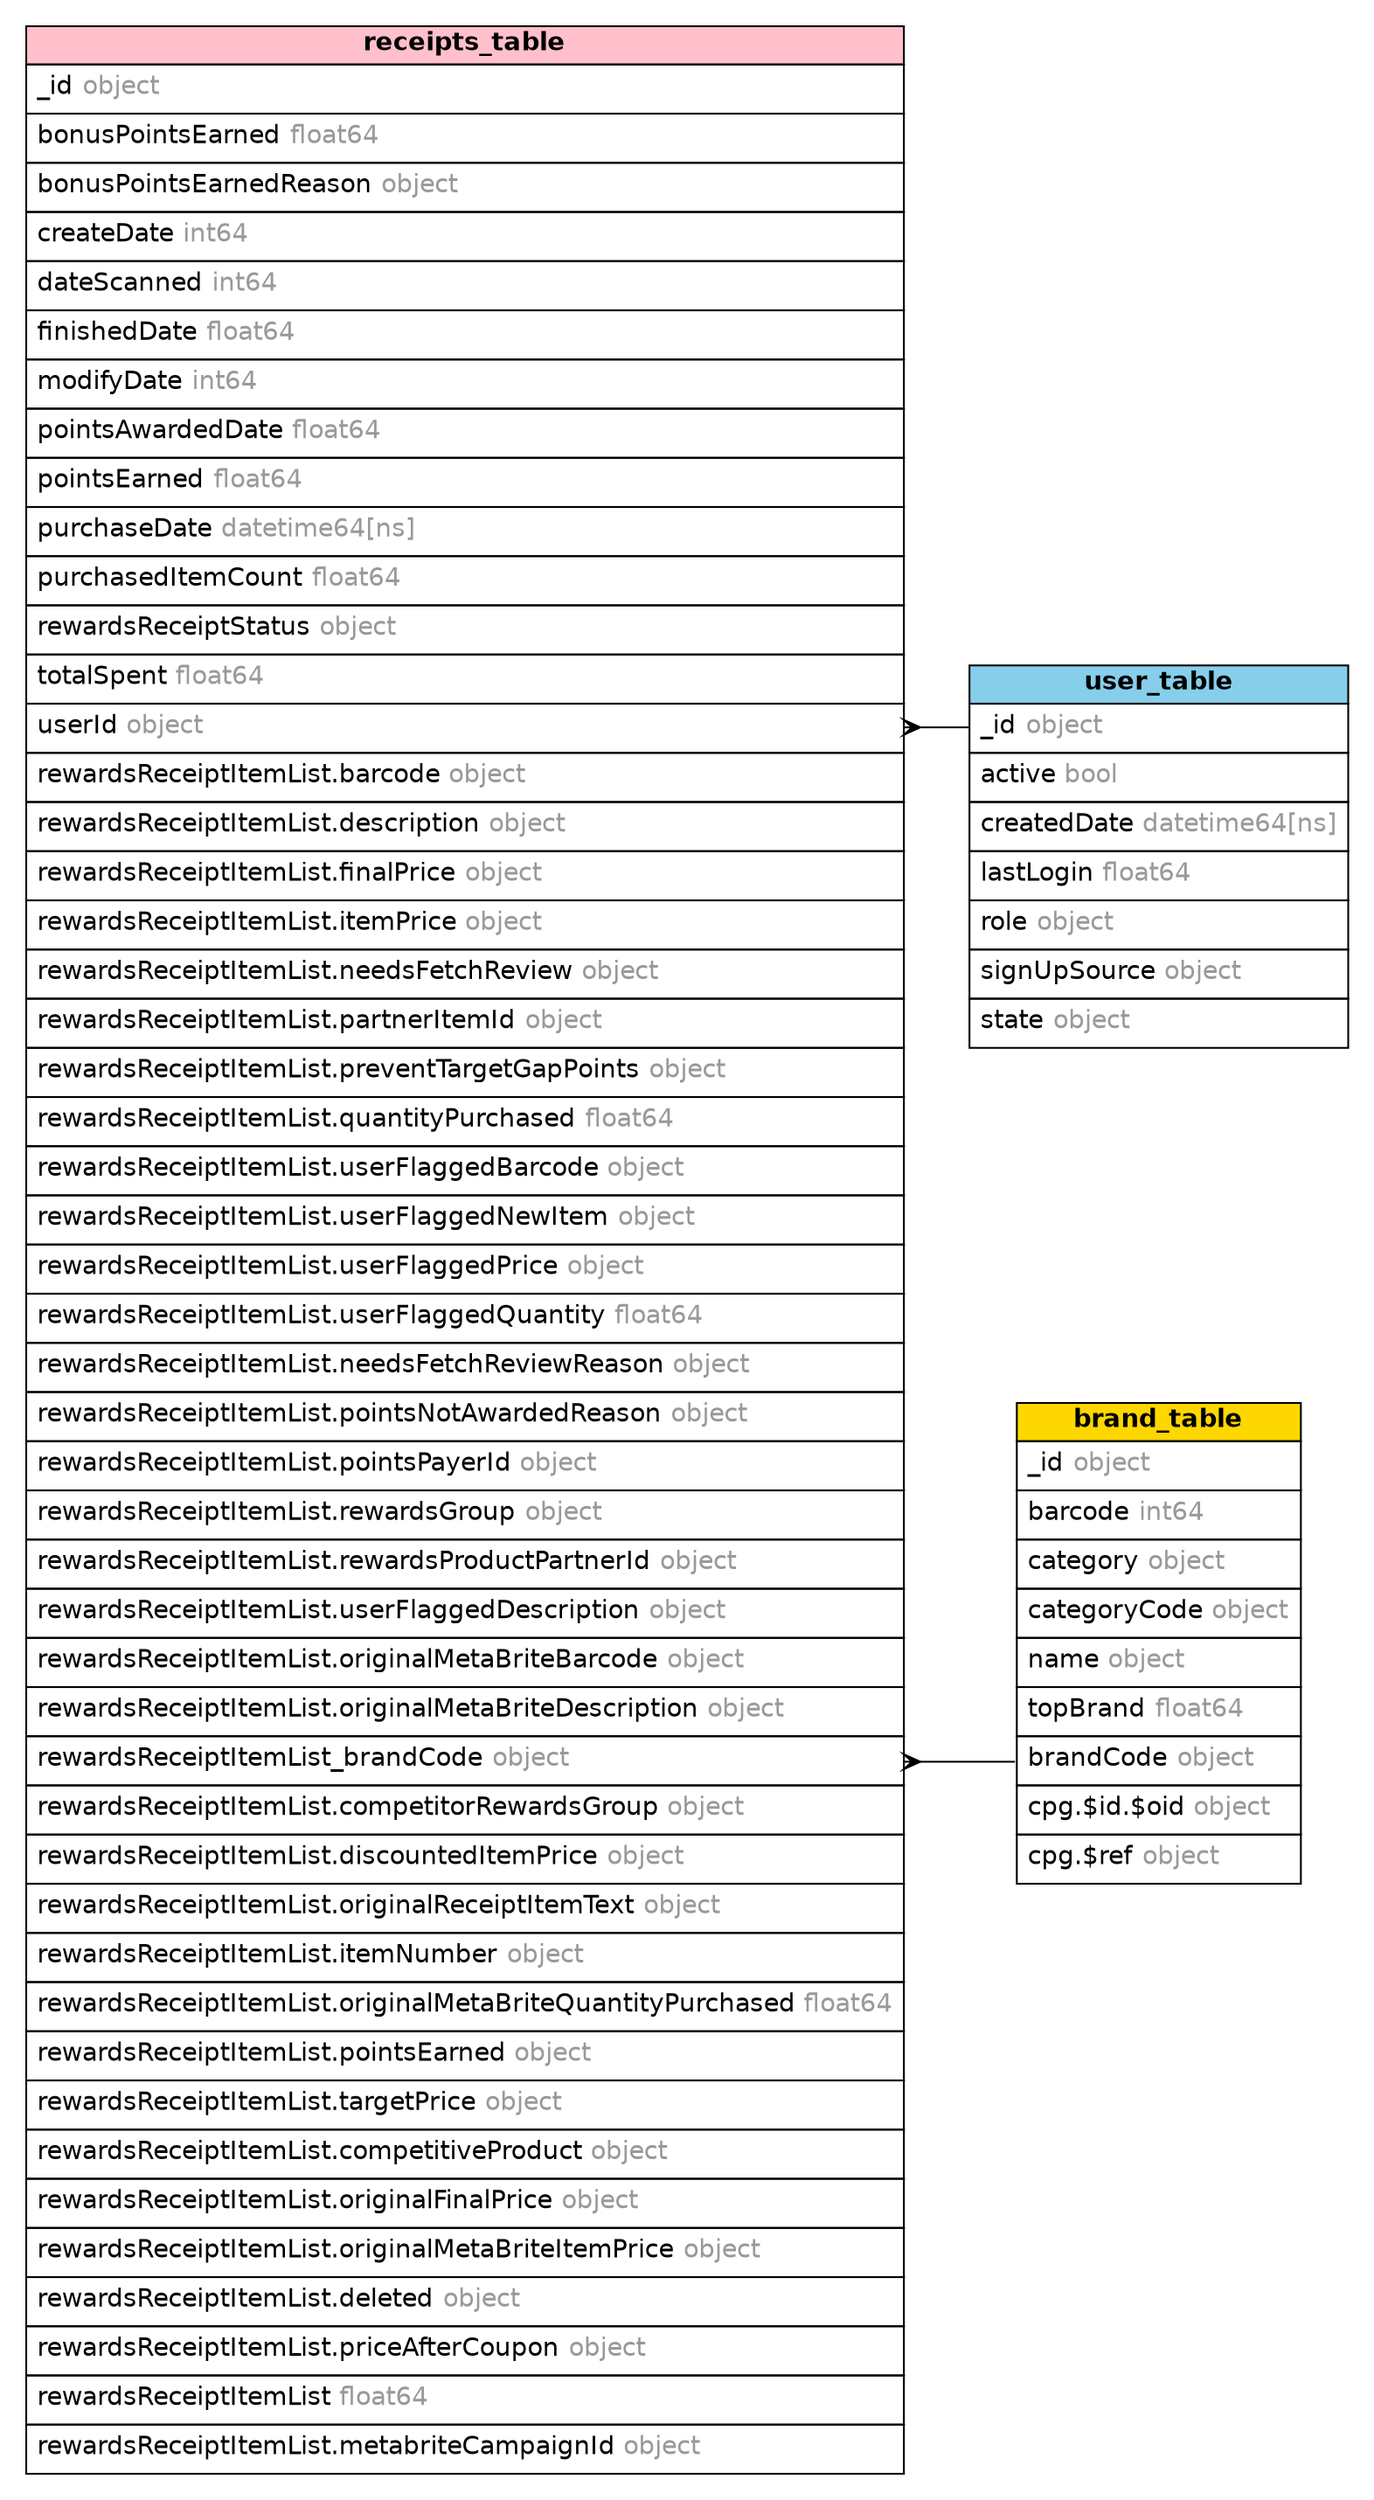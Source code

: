 digraph G {
        graph [
            nodesep=0.5;
            rankdir="LR";
            cencentrate=true;
            splines="spline";
            fontname="Helvetica";
            pad="0.2,0.2",
            label="",

        ];

        node [shape=plain, fontname="Helvetica"];
        edge [
            dir=both,
            fontsize=12,
            arrowsize=0.9,
            penwidth=1.0,
            labelangle=32,
            labeldistance=1.8,
            fontname="Helvetica"
        ];

	 receipts_table [ label=<
        <table border="0" cellborder="1" cellspacing="0">
        <tr><td bgcolor="pink"><b>receipts_table</b></td></tr>
        
		<tr><td port="_id" align="left" cellpadding="5">_id <font color="grey60">object</font></td></tr>
		<tr><td port="bonusPointsEarned" align="left" cellpadding="5">bonusPointsEarned <font color="grey60">float64</font></td></tr>
		<tr><td port="bonusPointsEarnedReason" align="left" cellpadding="5">bonusPointsEarnedReason <font color="grey60">object</font></td></tr>
		<tr><td port="createDate" align="left" cellpadding="5">createDate <font color="grey60">int64</font></td></tr>
		<tr><td port="dateScanned" align="left" cellpadding="5">dateScanned <font color="grey60">int64</font></td></tr>
		<tr><td port="finishedDate" align="left" cellpadding="5">finishedDate <font color="grey60">float64</font></td></tr>
		<tr><td port="modifyDate" align="left" cellpadding="5">modifyDate <font color="grey60">int64</font></td></tr>
		<tr><td port="pointsAwardedDate" align="left" cellpadding="5">pointsAwardedDate <font color="grey60">float64</font></td></tr>
		<tr><td port="pointsEarned" align="left" cellpadding="5">pointsEarned <font color="grey60">float64</font></td></tr>
		<tr><td port="purchaseDate" align="left" cellpadding="5">purchaseDate <font color="grey60">datetime64[ns]</font></td></tr>
		<tr><td port="purchasedItemCount" align="left" cellpadding="5">purchasedItemCount <font color="grey60">float64</font></td></tr>
		<tr><td port="rewardsReceiptStatus" align="left" cellpadding="5">rewardsReceiptStatus <font color="grey60">object</font></td></tr>
		<tr><td port="totalSpent" align="left" cellpadding="5">totalSpent <font color="grey60">float64</font></td></tr>
		<tr><td port="userId" align="left" cellpadding="5">userId <font color="grey60">object</font></td></tr>
		<tr><td port="rewardsReceiptItemList.barcode" align="left" cellpadding="5">rewardsReceiptItemList.barcode <font color="grey60">object</font></td></tr>
		<tr><td port="rewardsReceiptItemList.description" align="left" cellpadding="5">rewardsReceiptItemList.description <font color="grey60">object</font></td></tr>
		<tr><td port="rewardsReceiptItemList.finalPrice" align="left" cellpadding="5">rewardsReceiptItemList.finalPrice <font color="grey60">object</font></td></tr>
		<tr><td port="rewardsReceiptItemList.itemPrice" align="left" cellpadding="5">rewardsReceiptItemList.itemPrice <font color="grey60">object</font></td></tr>
		<tr><td port="rewardsReceiptItemList.needsFetchReview" align="left" cellpadding="5">rewardsReceiptItemList.needsFetchReview <font color="grey60">object</font></td></tr>
		<tr><td port="rewardsReceiptItemList.partnerItemId" align="left" cellpadding="5">rewardsReceiptItemList.partnerItemId <font color="grey60">object</font></td></tr>
		<tr><td port="rewardsReceiptItemList.preventTargetGapPoints" align="left" cellpadding="5">rewardsReceiptItemList.preventTargetGapPoints <font color="grey60">object</font></td></tr>
		<tr><td port="rewardsReceiptItemList.quantityPurchased" align="left" cellpadding="5">rewardsReceiptItemList.quantityPurchased <font color="grey60">float64</font></td></tr>
		<tr><td port="rewardsReceiptItemList.userFlaggedBarcode" align="left" cellpadding="5">rewardsReceiptItemList.userFlaggedBarcode <font color="grey60">object</font></td></tr>
		<tr><td port="rewardsReceiptItemList.userFlaggedNewItem" align="left" cellpadding="5">rewardsReceiptItemList.userFlaggedNewItem <font color="grey60">object</font></td></tr>
		<tr><td port="rewardsReceiptItemList.userFlaggedPrice" align="left" cellpadding="5">rewardsReceiptItemList.userFlaggedPrice <font color="grey60">object</font></td></tr>
		<tr><td port="rewardsReceiptItemList.userFlaggedQuantity" align="left" cellpadding="5">rewardsReceiptItemList.userFlaggedQuantity <font color="grey60">float64</font></td></tr>
		<tr><td port="rewardsReceiptItemList.needsFetchReviewReason" align="left" cellpadding="5">rewardsReceiptItemList.needsFetchReviewReason <font color="grey60">object</font></td></tr>
		<tr><td port="rewardsReceiptItemList.pointsNotAwardedReason" align="left" cellpadding="5">rewardsReceiptItemList.pointsNotAwardedReason <font color="grey60">object</font></td></tr>
		<tr><td port="rewardsReceiptItemList.pointsPayerId" align="left" cellpadding="5">rewardsReceiptItemList.pointsPayerId <font color="grey60">object</font></td></tr>
		<tr><td port="rewardsReceiptItemList.rewardsGroup" align="left" cellpadding="5">rewardsReceiptItemList.rewardsGroup <font color="grey60">object</font></td></tr>
		<tr><td port="rewardsReceiptItemList.rewardsProductPartnerId" align="left" cellpadding="5">rewardsReceiptItemList.rewardsProductPartnerId <font color="grey60">object</font></td></tr>
		<tr><td port="rewardsReceiptItemList.userFlaggedDescription" align="left" cellpadding="5">rewardsReceiptItemList.userFlaggedDescription <font color="grey60">object</font></td></tr>
		<tr><td port="rewardsReceiptItemList.originalMetaBriteBarcode" align="left" cellpadding="5">rewardsReceiptItemList.originalMetaBriteBarcode <font color="grey60">object</font></td></tr>
		<tr><td port="rewardsReceiptItemList.originalMetaBriteDescription" align="left" cellpadding="5">rewardsReceiptItemList.originalMetaBriteDescription <font color="grey60">object</font></td></tr>
		<tr><td port="rewardsReceiptItemList_brandCode" align="left" cellpadding="5">rewardsReceiptItemList_brandCode <font color="grey60">object</font></td></tr>
		<tr><td port="rewardsReceiptItemList.competitorRewardsGroup" align="left" cellpadding="5">rewardsReceiptItemList.competitorRewardsGroup <font color="grey60">object</font></td></tr>
		<tr><td port="rewardsReceiptItemList.discountedItemPrice" align="left" cellpadding="5">rewardsReceiptItemList.discountedItemPrice <font color="grey60">object</font></td></tr>
		<tr><td port="rewardsReceiptItemList.originalReceiptItemText" align="left" cellpadding="5">rewardsReceiptItemList.originalReceiptItemText <font color="grey60">object</font></td></tr>
		<tr><td port="rewardsReceiptItemList.itemNumber" align="left" cellpadding="5">rewardsReceiptItemList.itemNumber <font color="grey60">object</font></td></tr>
		<tr><td port="rewardsReceiptItemList.originalMetaBriteQuantityPurchased" align="left" cellpadding="5">rewardsReceiptItemList.originalMetaBriteQuantityPurchased <font color="grey60">float64</font></td></tr>
		<tr><td port="rewardsReceiptItemList.pointsEarned" align="left" cellpadding="5">rewardsReceiptItemList.pointsEarned <font color="grey60">object</font></td></tr>
		<tr><td port="rewardsReceiptItemList.targetPrice" align="left" cellpadding="5">rewardsReceiptItemList.targetPrice <font color="grey60">object</font></td></tr>
		<tr><td port="rewardsReceiptItemList.competitiveProduct" align="left" cellpadding="5">rewardsReceiptItemList.competitiveProduct <font color="grey60">object</font></td></tr>
		<tr><td port="rewardsReceiptItemList.originalFinalPrice" align="left" cellpadding="5">rewardsReceiptItemList.originalFinalPrice <font color="grey60">object</font></td></tr>
		<tr><td port="rewardsReceiptItemList.originalMetaBriteItemPrice" align="left" cellpadding="5">rewardsReceiptItemList.originalMetaBriteItemPrice <font color="grey60">object</font></td></tr>
		<tr><td port="rewardsReceiptItemList.deleted" align="left" cellpadding="5">rewardsReceiptItemList.deleted <font color="grey60">object</font></td></tr>
		<tr><td port="rewardsReceiptItemList.priceAfterCoupon" align="left" cellpadding="5">rewardsReceiptItemList.priceAfterCoupon <font color="grey60">object</font></td></tr>
		<tr><td port="rewardsReceiptItemList" align="left" cellpadding="5">rewardsReceiptItemList <font color="grey60">float64</font></td></tr>
		<tr><td port="rewardsReceiptItemList.metabriteCampaignId" align="left" cellpadding="5">rewardsReceiptItemList.metabriteCampaignId <font color="grey60">object</font></td></tr>
		</table>>];

	 user_table [ label=<
        <table border="0" cellborder="1" cellspacing="0">
        <tr><td bgcolor="skyblue"><b>user_table</b></td></tr>
        
		<tr><td port="_id" align="left" cellpadding="5">_id <font color="grey60">object</font></td></tr>
		<tr><td port="active" align="left" cellpadding="5">active <font color="grey60">bool</font></td></tr>
		<tr><td port="createdDate" align="left" cellpadding="5">createdDate <font color="grey60">datetime64[ns]</font></td></tr>
		<tr><td port="lastLogin" align="left" cellpadding="5">lastLogin <font color="grey60">float64</font></td></tr>
		<tr><td port="role" align="left" cellpadding="5">role <font color="grey60">object</font></td></tr>
		<tr><td port="signUpSource" align="left" cellpadding="5">signUpSource <font color="grey60">object</font></td></tr>
		<tr><td port="state" align="left" cellpadding="5">state <font color="grey60">object</font></td></tr>
		</table>>];

	 brand_table [ label=<
        <table border="0" cellborder="1" cellspacing="0">
        <tr><td bgcolor="gold"><b>brand_table</b></td></tr>
        
		<tr><td port="_id" align="left" cellpadding="5">_id <font color="grey60">object</font></td></tr>
		<tr><td port="barcode" align="left" cellpadding="5">barcode <font color="grey60">int64</font></td></tr>
		<tr><td port="category" align="left" cellpadding="5">category <font color="grey60">object</font></td></tr>
		<tr><td port="categoryCode" align="left" cellpadding="5">categoryCode <font color="grey60">object</font></td></tr>
		<tr><td port="name" align="left" cellpadding="5">name <font color="grey60">object</font></td></tr>
		<tr><td port="topBrand" align="left" cellpadding="5">topBrand <font color="grey60">float64</font></td></tr>
		<tr><td port="brandCode" align="left" cellpadding="5">brandCode <font color="grey60">object</font></td></tr>
		<tr><td port="cpg.$id.$oid" align="left" cellpadding="5">cpg.$id.$oid <font color="grey60">object</font></td></tr>
		<tr><td port="cpg.$ref" align="left" cellpadding="5">cpg.$ref <font color="grey60">object</font></td></tr>
		</table>>];

	 receipts_table:rewardsReceiptItemList_brandCode->brand_table:brandCode [ 
                        arrowhead=none, arrowtail=ocrow];

	 receipts_table:userId->user_table:_id [ 
                        arrowhead=none, arrowtail=ocrow];
}